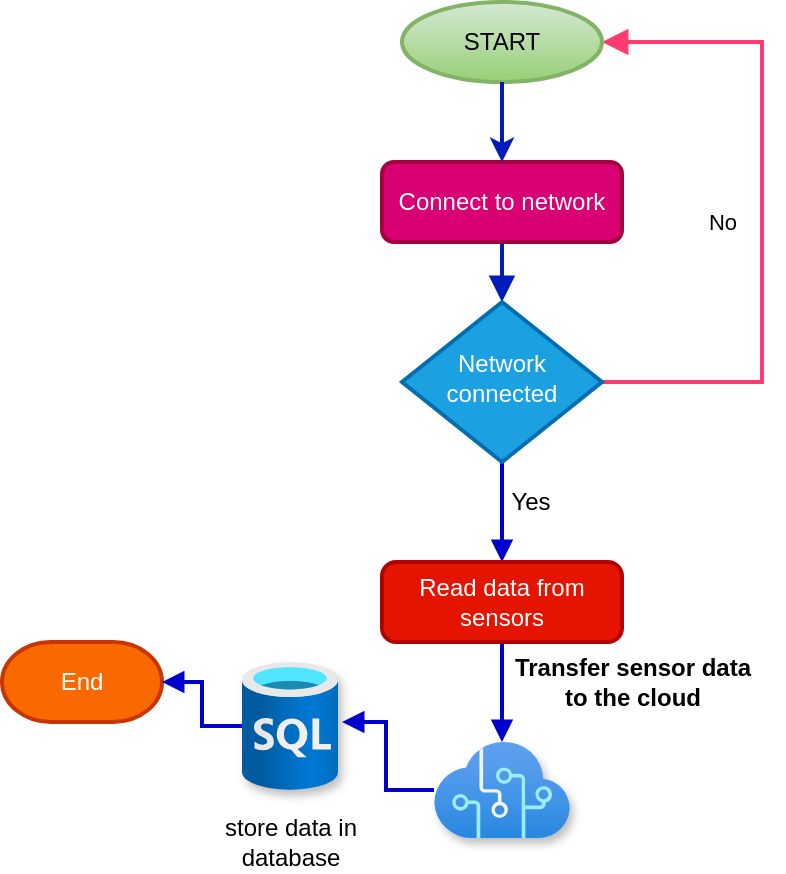 <mxfile version="13.9.9" type="device" pages="2"><diagram id="C5RBs43oDa-KdzZeNtuy" name="Page-1"><mxGraphModel dx="811" dy="504" grid="1" gridSize="10" guides="1" tooltips="1" connect="1" arrows="1" fold="1" page="1" pageScale="1" pageWidth="827" pageHeight="1169" background="none" math="0" shadow="0"><root><mxCell id="WIyWlLk6GJQsqaUBKTNV-0"/><mxCell id="WIyWlLk6GJQsqaUBKTNV-1" parent="WIyWlLk6GJQsqaUBKTNV-0"/><mxCell id="WIyWlLk6GJQsqaUBKTNV-2" value="" style="rounded=0;html=1;jettySize=auto;orthogonalLoop=1;fontSize=11;endArrow=block;endFill=1;endSize=8;strokeWidth=2;shadow=0;labelBackgroundColor=none;edgeStyle=orthogonalEdgeStyle;sketch=0;fillColor=#0050ef;strokeColor=#001DBC;" parent="WIyWlLk6GJQsqaUBKTNV-1" source="WIyWlLk6GJQsqaUBKTNV-3" target="WIyWlLk6GJQsqaUBKTNV-6" edge="1"><mxGeometry relative="1" as="geometry"/></mxCell><mxCell id="WIyWlLk6GJQsqaUBKTNV-3" value="Connect to network" style="rounded=1;whiteSpace=wrap;html=1;fontSize=12;glass=0;strokeWidth=2;shadow=0;sketch=0;fillColor=#d80073;strokeColor=#A50040;fontColor=#ffffff;" parent="WIyWlLk6GJQsqaUBKTNV-1" vertex="1"><mxGeometry x="340" y="120" width="120" height="40" as="geometry"/></mxCell><mxCell id="WIyWlLk6GJQsqaUBKTNV-5" value="No" style="edgeStyle=orthogonalEdgeStyle;rounded=0;html=1;jettySize=auto;orthogonalLoop=1;fontSize=11;endArrow=block;endFill=1;endSize=8;strokeWidth=2;shadow=0;labelBackgroundColor=none;entryX=1;entryY=0.5;entryDx=0;entryDy=0;entryPerimeter=0;sketch=0;fillColor=none;strokeColor=#FF3B6F;" parent="WIyWlLk6GJQsqaUBKTNV-1" source="WIyWlLk6GJQsqaUBKTNV-6" target="KOuOnGgh_D6LDBFVQybR-1" edge="1"><mxGeometry x="-0.03" y="20" relative="1" as="geometry"><mxPoint as="offset"/><mxPoint x="500" y="270" as="targetPoint"/><Array as="points"><mxPoint x="530" y="230"/><mxPoint x="530" y="60"/></Array></mxGeometry></mxCell><mxCell id="heaZwCGwf36a8RDl3jaL-8" style="edgeStyle=orthogonalEdgeStyle;rounded=0;sketch=0;orthogonalLoop=1;jettySize=auto;html=1;entryX=0.5;entryY=0;entryDx=0;entryDy=0;shadow=0;endArrow=block;endFill=1;strokeColor=#0000CC;strokeWidth=2;" edge="1" parent="WIyWlLk6GJQsqaUBKTNV-1" source="WIyWlLk6GJQsqaUBKTNV-6" target="KOuOnGgh_D6LDBFVQybR-3"><mxGeometry relative="1" as="geometry"/></mxCell><mxCell id="WIyWlLk6GJQsqaUBKTNV-6" value="Network connected" style="rhombus;whiteSpace=wrap;html=1;shadow=0;fontFamily=Helvetica;fontSize=12;align=center;strokeWidth=2;spacing=6;spacingTop=-4;sketch=0;fillColor=#1ba1e2;strokeColor=#006EAF;fontColor=#ffffff;" parent="WIyWlLk6GJQsqaUBKTNV-1" vertex="1"><mxGeometry x="350" y="190" width="100" height="80" as="geometry"/></mxCell><mxCell id="KOuOnGgh_D6LDBFVQybR-1" value="START" style="strokeWidth=2;html=1;shape=mxgraph.flowchart.start_1;whiteSpace=wrap;shadow=0;sketch=0;fillColor=#d5e8d4;strokeColor=#82b366;gradientColor=#97d077;" vertex="1" parent="WIyWlLk6GJQsqaUBKTNV-1"><mxGeometry x="350" y="40" width="100" height="40" as="geometry"/></mxCell><mxCell id="KOuOnGgh_D6LDBFVQybR-2" value="" style="endArrow=classic;html=1;exitX=0.5;exitY=1;exitDx=0;exitDy=0;exitPerimeter=0;entryX=0.5;entryY=0;entryDx=0;entryDy=0;strokeWidth=2;shadow=0;sketch=0;fillColor=#0050ef;strokeColor=#001DBC;" edge="1" parent="WIyWlLk6GJQsqaUBKTNV-1" source="KOuOnGgh_D6LDBFVQybR-1" target="WIyWlLk6GJQsqaUBKTNV-3"><mxGeometry width="50" height="50" relative="1" as="geometry"><mxPoint x="350" y="180" as="sourcePoint"/><mxPoint x="400" y="130" as="targetPoint"/></mxGeometry></mxCell><mxCell id="heaZwCGwf36a8RDl3jaL-6" value="" style="edgeStyle=orthogonalEdgeStyle;rounded=0;sketch=0;orthogonalLoop=1;jettySize=auto;html=1;shadow=0;endArrow=block;endFill=1;strokeColor=#0000CC;strokeWidth=2;" edge="1" parent="WIyWlLk6GJQsqaUBKTNV-1" source="KOuOnGgh_D6LDBFVQybR-3" target="heaZwCGwf36a8RDl3jaL-0"><mxGeometry relative="1" as="geometry"/></mxCell><mxCell id="KOuOnGgh_D6LDBFVQybR-3" value="Read data from sensors" style="rounded=1;whiteSpace=wrap;html=1;absoluteArcSize=1;arcSize=14;strokeWidth=2;shadow=0;sketch=0;fillColor=#e51400;strokeColor=#B20000;fontColor=#ffffff;" vertex="1" parent="WIyWlLk6GJQsqaUBKTNV-1"><mxGeometry x="340" y="320" width="120" height="40" as="geometry"/></mxCell><mxCell id="KOuOnGgh_D6LDBFVQybR-8" value="&lt;b&gt;Transfer sensor data &lt;br&gt;to the cloud&lt;/b&gt;" style="text;html=1;align=center;verticalAlign=middle;resizable=0;points=[];autosize=1;shadow=0;sketch=0;fillColor=none;" vertex="1" parent="WIyWlLk6GJQsqaUBKTNV-1"><mxGeometry x="400" y="365" width="130" height="30" as="geometry"/></mxCell><mxCell id="KOuOnGgh_D6LDBFVQybR-12" value="End" style="strokeWidth=2;html=1;shape=mxgraph.flowchart.terminator;whiteSpace=wrap;shadow=0;sketch=0;fillColor=#fa6800;strokeColor=#C73500;fontColor=#ffffff;" vertex="1" parent="WIyWlLk6GJQsqaUBKTNV-1"><mxGeometry x="150" y="360" width="80" height="40" as="geometry"/></mxCell><mxCell id="heaZwCGwf36a8RDl3jaL-3" style="edgeStyle=orthogonalEdgeStyle;rounded=0;sketch=0;orthogonalLoop=1;jettySize=auto;html=1;entryX=1.042;entryY=0.469;entryDx=0;entryDy=0;entryPerimeter=0;shadow=0;endArrow=block;endFill=1;strokeColor=#0000CC;strokeWidth=2;" edge="1" parent="WIyWlLk6GJQsqaUBKTNV-1" source="heaZwCGwf36a8RDl3jaL-0" target="heaZwCGwf36a8RDl3jaL-2"><mxGeometry relative="1" as="geometry"/></mxCell><mxCell id="heaZwCGwf36a8RDl3jaL-0" value="" style="aspect=fixed;html=1;points=[];align=center;image;fontSize=12;image=img/lib/azure2/ai_machine_learning/Cognitive_Services.svg;shadow=1;strokeColor=#000000;strokeWidth=2;gradientColor=#ffffff;" vertex="1" parent="WIyWlLk6GJQsqaUBKTNV-1"><mxGeometry x="366" y="410" width="68" height="48" as="geometry"/></mxCell><mxCell id="heaZwCGwf36a8RDl3jaL-4" value="" style="edgeStyle=orthogonalEdgeStyle;rounded=0;sketch=0;orthogonalLoop=1;jettySize=auto;html=1;shadow=0;endArrow=block;endFill=1;strokeColor=#0000CC;strokeWidth=2;" edge="1" parent="WIyWlLk6GJQsqaUBKTNV-1" source="heaZwCGwf36a8RDl3jaL-2" target="KOuOnGgh_D6LDBFVQybR-12"><mxGeometry relative="1" as="geometry"/></mxCell><mxCell id="heaZwCGwf36a8RDl3jaL-2" value="" style="aspect=fixed;html=1;points=[];align=center;image;fontSize=12;image=img/lib/azure2/databases/SQL_Database.svg;shadow=1;strokeColor=#000000;strokeWidth=2;gradientColor=#ffffff;" vertex="1" parent="WIyWlLk6GJQsqaUBKTNV-1"><mxGeometry x="270" y="370" width="48" height="64" as="geometry"/></mxCell><mxCell id="heaZwCGwf36a8RDl3jaL-9" value="Yes" style="text;html=1;align=center;verticalAlign=middle;resizable=0;points=[];autosize=1;" vertex="1" parent="WIyWlLk6GJQsqaUBKTNV-1"><mxGeometry x="394" y="280" width="40" height="20" as="geometry"/></mxCell><mxCell id="heaZwCGwf36a8RDl3jaL-10" value="store data in &lt;br&gt;database" style="text;html=1;align=center;verticalAlign=middle;resizable=0;points=[];autosize=1;" vertex="1" parent="WIyWlLk6GJQsqaUBKTNV-1"><mxGeometry x="254" y="445" width="80" height="30" as="geometry"/></mxCell></root></mxGraphModel></diagram><diagram id="WZsoveIbvs4Y4xjcwmU8" name="Page-2"><mxGraphModel dx="852" dy="504" grid="1" gridSize="10" guides="1" tooltips="1" connect="1" arrows="1" fold="1" page="1" pageScale="1" pageWidth="1169" pageHeight="827" math="0" shadow="0"><root><mxCell id="gi92497do12Je1idRh23-0"/><mxCell id="gi92497do12Je1idRh23-1" parent="gi92497do12Je1idRh23-0"/></root></mxGraphModel></diagram></mxfile>